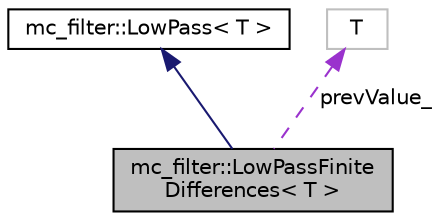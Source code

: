 digraph "mc_filter::LowPassFiniteDifferences&lt; T &gt;"
{
 // INTERACTIVE_SVG=YES
  edge [fontname="Helvetica",fontsize="10",labelfontname="Helvetica",labelfontsize="10"];
  node [fontname="Helvetica",fontsize="10",shape=record];
  Node2 [label="mc_filter::LowPassFinite\lDifferences\< T \>",height=0.2,width=0.4,color="black", fillcolor="grey75", style="filled", fontcolor="black"];
  Node3 -> Node2 [dir="back",color="midnightblue",fontsize="10",style="solid",fontname="Helvetica"];
  Node3 [label="mc_filter::LowPass\< T \>",height=0.2,width=0.4,color="black", fillcolor="white", style="filled",URL="$structmc__filter_1_1LowPass.html"];
  Node4 -> Node2 [dir="back",color="darkorchid3",fontsize="10",style="dashed",label=" prevValue_" ,fontname="Helvetica"];
  Node4 [label="T",height=0.2,width=0.4,color="grey75", fillcolor="white", style="filled"];
}

